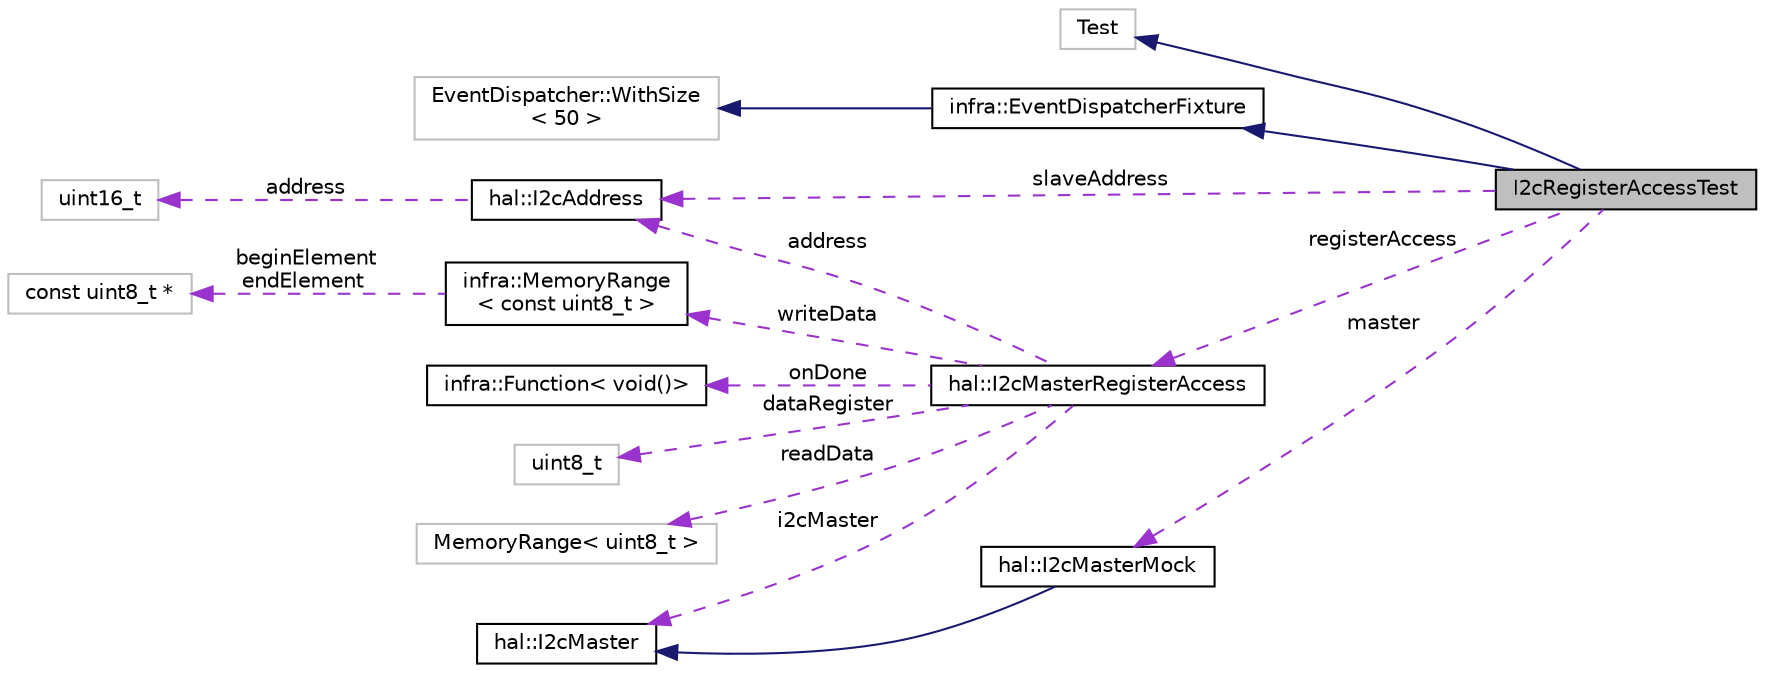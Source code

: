 digraph "I2cRegisterAccessTest"
{
 // INTERACTIVE_SVG=YES
  edge [fontname="Helvetica",fontsize="10",labelfontname="Helvetica",labelfontsize="10"];
  node [fontname="Helvetica",fontsize="10",shape=record];
  rankdir="LR";
  Node4 [label="I2cRegisterAccessTest",height=0.2,width=0.4,color="black", fillcolor="grey75", style="filled", fontcolor="black"];
  Node5 -> Node4 [dir="back",color="midnightblue",fontsize="10",style="solid",fontname="Helvetica"];
  Node5 [label="Test",height=0.2,width=0.4,color="grey75", fillcolor="white", style="filled"];
  Node6 -> Node4 [dir="back",color="midnightblue",fontsize="10",style="solid",fontname="Helvetica"];
  Node6 [label="infra::EventDispatcherFixture",height=0.2,width=0.4,color="black", fillcolor="white", style="filled",URL="$dd/df4/classinfra_1_1_event_dispatcher_fixture.html"];
  Node7 -> Node6 [dir="back",color="midnightblue",fontsize="10",style="solid",fontname="Helvetica"];
  Node7 [label="EventDispatcher::WithSize\l\< 50 \>",height=0.2,width=0.4,color="grey75", fillcolor="white", style="filled"];
  Node8 -> Node4 [dir="back",color="darkorchid3",fontsize="10",style="dashed",label=" slaveAddress" ,fontname="Helvetica"];
  Node8 [label="hal::I2cAddress",height=0.2,width=0.4,color="black", fillcolor="white", style="filled",URL="$da/d60/classhal_1_1_i2c_address.html"];
  Node9 -> Node8 [dir="back",color="darkorchid3",fontsize="10",style="dashed",label=" address" ,fontname="Helvetica"];
  Node9 [label="uint16_t",height=0.2,width=0.4,color="grey75", fillcolor="white", style="filled"];
  Node10 -> Node4 [dir="back",color="darkorchid3",fontsize="10",style="dashed",label=" registerAccess" ,fontname="Helvetica"];
  Node10 [label="hal::I2cMasterRegisterAccess",height=0.2,width=0.4,color="black", fillcolor="white", style="filled",URL="$da/dea/classhal_1_1_i2c_master_register_access.html"];
  Node11 -> Node10 [dir="back",color="darkorchid3",fontsize="10",style="dashed",label=" writeData" ,fontname="Helvetica"];
  Node11 [label="infra::MemoryRange\l\< const uint8_t \>",height=0.2,width=0.4,color="black", fillcolor="white", style="filled",URL="$d0/d6d/classinfra_1_1_memory_range.html"];
  Node12 -> Node11 [dir="back",color="darkorchid3",fontsize="10",style="dashed",label=" beginElement\nendElement" ,fontname="Helvetica"];
  Node12 [label="const uint8_t *",height=0.2,width=0.4,color="grey75", fillcolor="white", style="filled"];
  Node13 -> Node10 [dir="back",color="darkorchid3",fontsize="10",style="dashed",label=" onDone" ,fontname="Helvetica"];
  Node13 [label="infra::Function\< void()\>",height=0.2,width=0.4,color="black", fillcolor="white", style="filled",URL="$da/d07/classinfra_1_1_function.html"];
  Node8 -> Node10 [dir="back",color="darkorchid3",fontsize="10",style="dashed",label=" address" ,fontname="Helvetica"];
  Node14 -> Node10 [dir="back",color="darkorchid3",fontsize="10",style="dashed",label=" dataRegister" ,fontname="Helvetica"];
  Node14 [label="uint8_t",height=0.2,width=0.4,color="grey75", fillcolor="white", style="filled"];
  Node15 -> Node10 [dir="back",color="darkorchid3",fontsize="10",style="dashed",label=" readData" ,fontname="Helvetica"];
  Node15 [label="MemoryRange\< uint8_t \>",height=0.2,width=0.4,color="grey75", fillcolor="white", style="filled"];
  Node16 -> Node10 [dir="back",color="darkorchid3",fontsize="10",style="dashed",label=" i2cMaster" ,fontname="Helvetica"];
  Node16 [label="hal::I2cMaster",height=0.2,width=0.4,color="black", fillcolor="white", style="filled",URL="$df/d85/classhal_1_1_i2c_master.html"];
  Node17 -> Node4 [dir="back",color="darkorchid3",fontsize="10",style="dashed",label=" master" ,fontname="Helvetica"];
  Node17 [label="hal::I2cMasterMock",height=0.2,width=0.4,color="black", fillcolor="white", style="filled",URL="$da/dc1/classhal_1_1_i2c_master_mock.html"];
  Node16 -> Node17 [dir="back",color="midnightblue",fontsize="10",style="solid",fontname="Helvetica"];
}
